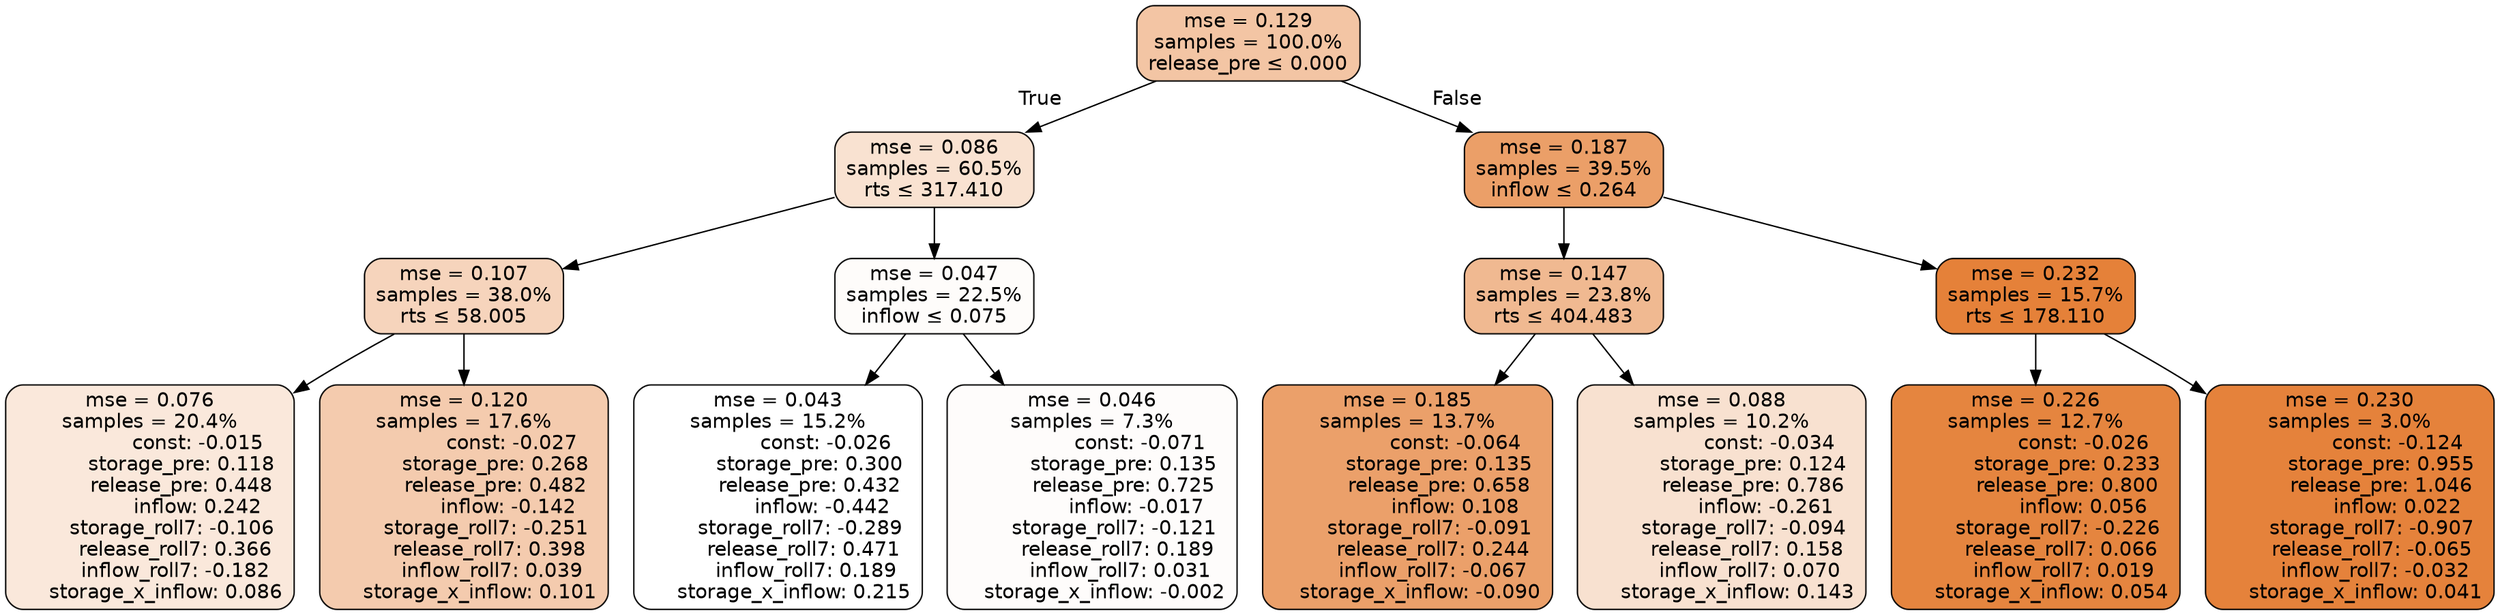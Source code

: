digraph tree {
bgcolor="transparent"
node [shape=rectangle, style="filled, rounded", color="black", fontname=helvetica] ;
edge [fontname=helvetica] ;
	"0" [label="mse = 0.129
samples = 100.0%
release_pre &le; 0.000", fillcolor="#f3c5a4"]
	"1" [label="mse = 0.086
samples = 60.5%
rts &le; 317.410", fillcolor="#f9e2d1"]
	"2" [label="mse = 0.107
samples = 38.0%
rts &le; 58.005", fillcolor="#f6d4bc"]
	"3" [label="mse = 0.076
samples = 20.4%
               const: -0.015
          storage_pre: 0.118
          release_pre: 0.448
               inflow: 0.242
       storage_roll7: -0.106
        release_roll7: 0.366
        inflow_roll7: -0.182
     storage_x_inflow: 0.086", fillcolor="#fae8db"]
	"4" [label="mse = 0.120
samples = 17.6%
               const: -0.027
          storage_pre: 0.268
          release_pre: 0.482
              inflow: -0.142
       storage_roll7: -0.251
        release_roll7: 0.398
         inflow_roll7: 0.039
     storage_x_inflow: 0.101", fillcolor="#f4cbae"]
	"5" [label="mse = 0.047
samples = 22.5%
inflow &le; 0.075", fillcolor="#fefcfa"]
	"6" [label="mse = 0.043
samples = 15.2%
               const: -0.026
          storage_pre: 0.300
          release_pre: 0.432
              inflow: -0.442
       storage_roll7: -0.289
        release_roll7: 0.471
         inflow_roll7: 0.189
     storage_x_inflow: 0.215", fillcolor="#ffffff"]
	"7" [label="mse = 0.046
samples = 7.3%
               const: -0.071
          storage_pre: 0.135
          release_pre: 0.725
              inflow: -0.017
       storage_roll7: -0.121
        release_roll7: 0.189
         inflow_roll7: 0.031
    storage_x_inflow: -0.002", fillcolor="#fefcfb"]
	"8" [label="mse = 0.187
samples = 39.5%
inflow &le; 0.264", fillcolor="#eb9f68"]
	"9" [label="mse = 0.147
samples = 23.8%
rts &le; 404.483", fillcolor="#f0b991"]
	"10" [label="mse = 0.185
samples = 13.7%
               const: -0.064
          storage_pre: 0.135
          release_pre: 0.658
               inflow: 0.108
       storage_roll7: -0.091
        release_roll7: 0.244
        inflow_roll7: -0.067
    storage_x_inflow: -0.090", fillcolor="#eba06a"]
	"11" [label="mse = 0.088
samples = 10.2%
               const: -0.034
          storage_pre: 0.124
          release_pre: 0.786
              inflow: -0.261
       storage_roll7: -0.094
        release_roll7: 0.158
         inflow_roll7: 0.070
     storage_x_inflow: 0.143", fillcolor="#f8e1d0"]
	"12" [label="mse = 0.232
samples = 15.7%
rts &le; 178.110", fillcolor="#e58139"]
	"13" [label="mse = 0.226
samples = 12.7%
               const: -0.026
          storage_pre: 0.233
          release_pre: 0.800
               inflow: 0.056
       storage_roll7: -0.226
        release_roll7: 0.066
         inflow_roll7: 0.019
     storage_x_inflow: 0.054", fillcolor="#e5853f"]
	"14" [label="mse = 0.230
samples = 3.0%
               const: -0.124
          storage_pre: 0.955
          release_pre: 1.046
               inflow: 0.022
       storage_roll7: -0.907
       release_roll7: -0.065
        inflow_roll7: -0.032
     storage_x_inflow: 0.041", fillcolor="#e5823b"]

	"0" -> "1" [labeldistance=2.5, labelangle=45, headlabel="True"]
	"1" -> "2"
	"2" -> "3"
	"2" -> "4"
	"1" -> "5"
	"5" -> "6"
	"5" -> "7"
	"0" -> "8" [labeldistance=2.5, labelangle=-45, headlabel="False"]
	"8" -> "9"
	"9" -> "10"
	"9" -> "11"
	"8" -> "12"
	"12" -> "13"
	"12" -> "14"
}